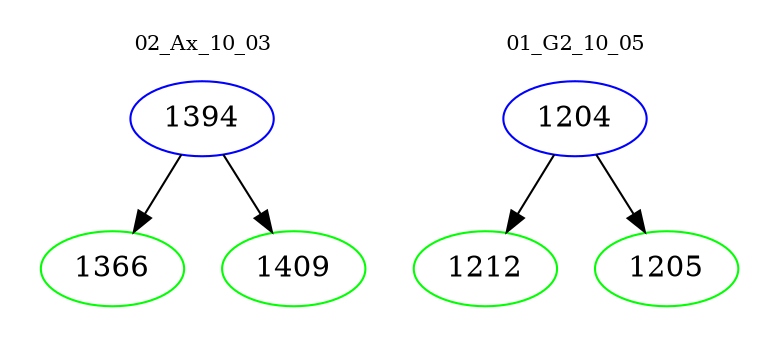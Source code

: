 digraph{
subgraph cluster_0 {
color = white
label = "02_Ax_10_03";
fontsize=10;
T0_1394 [label="1394", color="blue"]
T0_1394 -> T0_1366 [color="black"]
T0_1366 [label="1366", color="green"]
T0_1394 -> T0_1409 [color="black"]
T0_1409 [label="1409", color="green"]
}
subgraph cluster_1 {
color = white
label = "01_G2_10_05";
fontsize=10;
T1_1204 [label="1204", color="blue"]
T1_1204 -> T1_1212 [color="black"]
T1_1212 [label="1212", color="green"]
T1_1204 -> T1_1205 [color="black"]
T1_1205 [label="1205", color="green"]
}
}
